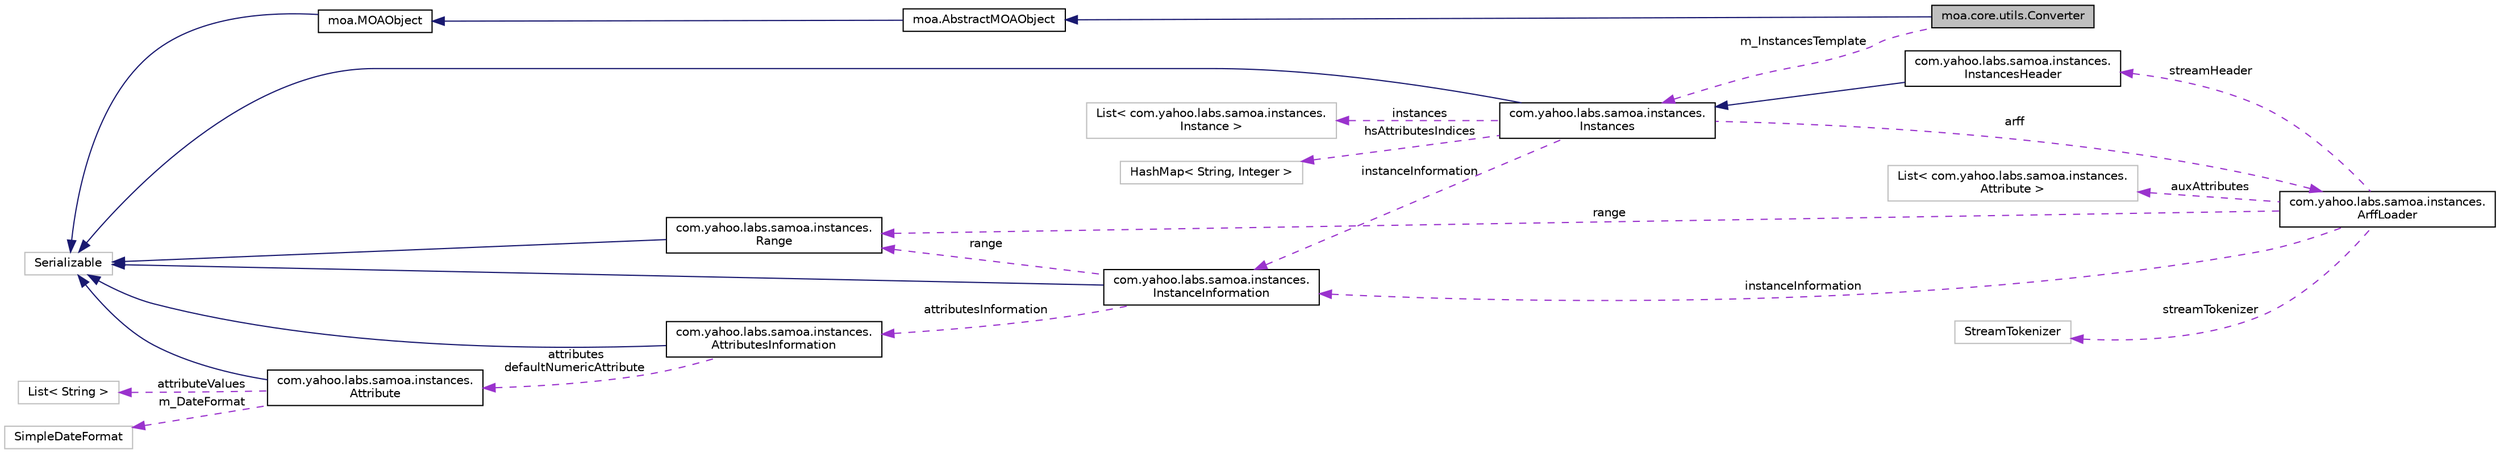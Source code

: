 digraph "moa.core.utils.Converter"
{
 // LATEX_PDF_SIZE
  edge [fontname="Helvetica",fontsize="10",labelfontname="Helvetica",labelfontsize="10"];
  node [fontname="Helvetica",fontsize="10",shape=record];
  rankdir="LR";
  Node1 [label="moa.core.utils.Converter",height=0.2,width=0.4,color="black", fillcolor="grey75", style="filled", fontcolor="black",tooltip=" "];
  Node2 -> Node1 [dir="back",color="midnightblue",fontsize="10",style="solid"];
  Node2 [label="moa.AbstractMOAObject",height=0.2,width=0.4,color="black", fillcolor="white", style="filled",URL="$classmoa_1_1_abstract_m_o_a_object.html",tooltip=" "];
  Node3 -> Node2 [dir="back",color="midnightblue",fontsize="10",style="solid"];
  Node3 [label="moa.MOAObject",height=0.2,width=0.4,color="black", fillcolor="white", style="filled",URL="$interfacemoa_1_1_m_o_a_object.html",tooltip=" "];
  Node4 -> Node3 [dir="back",color="midnightblue",fontsize="10",style="solid"];
  Node4 [label="Serializable",height=0.2,width=0.4,color="grey75", fillcolor="white", style="filled",tooltip=" "];
  Node5 -> Node1 [dir="back",color="darkorchid3",fontsize="10",style="dashed",label=" m_InstancesTemplate" ];
  Node5 [label="com.yahoo.labs.samoa.instances.\lInstances",height=0.2,width=0.4,color="black", fillcolor="white", style="filled",URL="$classcom_1_1yahoo_1_1labs_1_1samoa_1_1instances_1_1_instances.html",tooltip=" "];
  Node4 -> Node5 [dir="back",color="midnightblue",fontsize="10",style="solid"];
  Node6 -> Node5 [dir="back",color="darkorchid3",fontsize="10",style="dashed",label=" arff" ];
  Node6 [label="com.yahoo.labs.samoa.instances.\lArffLoader",height=0.2,width=0.4,color="black", fillcolor="white", style="filled",URL="$classcom_1_1yahoo_1_1labs_1_1samoa_1_1instances_1_1_arff_loader.html",tooltip=" "];
  Node7 -> Node6 [dir="back",color="darkorchid3",fontsize="10",style="dashed",label=" streamHeader" ];
  Node7 [label="com.yahoo.labs.samoa.instances.\lInstancesHeader",height=0.2,width=0.4,color="black", fillcolor="white", style="filled",URL="$classcom_1_1yahoo_1_1labs_1_1samoa_1_1instances_1_1_instances_header.html",tooltip=" "];
  Node5 -> Node7 [dir="back",color="midnightblue",fontsize="10",style="solid"];
  Node8 -> Node6 [dir="back",color="darkorchid3",fontsize="10",style="dashed",label=" auxAttributes" ];
  Node8 [label="List\< com.yahoo.labs.samoa.instances.\lAttribute \>",height=0.2,width=0.4,color="grey75", fillcolor="white", style="filled",tooltip=" "];
  Node9 -> Node6 [dir="back",color="darkorchid3",fontsize="10",style="dashed",label=" instanceInformation" ];
  Node9 [label="com.yahoo.labs.samoa.instances.\lInstanceInformation",height=0.2,width=0.4,color="black", fillcolor="white", style="filled",URL="$classcom_1_1yahoo_1_1labs_1_1samoa_1_1instances_1_1_instance_information.html",tooltip=" "];
  Node4 -> Node9 [dir="back",color="midnightblue",fontsize="10",style="solid"];
  Node10 -> Node9 [dir="back",color="darkorchid3",fontsize="10",style="dashed",label=" attributesInformation" ];
  Node10 [label="com.yahoo.labs.samoa.instances.\lAttributesInformation",height=0.2,width=0.4,color="black", fillcolor="white", style="filled",URL="$classcom_1_1yahoo_1_1labs_1_1samoa_1_1instances_1_1_attributes_information.html",tooltip=" "];
  Node4 -> Node10 [dir="back",color="midnightblue",fontsize="10",style="solid"];
  Node11 -> Node10 [dir="back",color="darkorchid3",fontsize="10",style="dashed",label=" attributes\ndefaultNumericAttribute" ];
  Node11 [label="com.yahoo.labs.samoa.instances.\lAttribute",height=0.2,width=0.4,color="black", fillcolor="white", style="filled",URL="$classcom_1_1yahoo_1_1labs_1_1samoa_1_1instances_1_1_attribute.html",tooltip=" "];
  Node4 -> Node11 [dir="back",color="midnightblue",fontsize="10",style="solid"];
  Node12 -> Node11 [dir="back",color="darkorchid3",fontsize="10",style="dashed",label=" attributeValues" ];
  Node12 [label="List\< String \>",height=0.2,width=0.4,color="grey75", fillcolor="white", style="filled",tooltip=" "];
  Node13 -> Node11 [dir="back",color="darkorchid3",fontsize="10",style="dashed",label=" m_DateFormat" ];
  Node13 [label="SimpleDateFormat",height=0.2,width=0.4,color="grey75", fillcolor="white", style="filled",tooltip=" "];
  Node14 -> Node9 [dir="back",color="darkorchid3",fontsize="10",style="dashed",label=" range" ];
  Node14 [label="com.yahoo.labs.samoa.instances.\lRange",height=0.2,width=0.4,color="black", fillcolor="white", style="filled",URL="$classcom_1_1yahoo_1_1labs_1_1samoa_1_1instances_1_1_range.html",tooltip=" "];
  Node4 -> Node14 [dir="back",color="midnightblue",fontsize="10",style="solid"];
  Node14 -> Node6 [dir="back",color="darkorchid3",fontsize="10",style="dashed",label=" range" ];
  Node15 -> Node6 [dir="back",color="darkorchid3",fontsize="10",style="dashed",label=" streamTokenizer" ];
  Node15 [label="StreamTokenizer",height=0.2,width=0.4,color="grey75", fillcolor="white", style="filled",tooltip=" "];
  Node16 -> Node5 [dir="back",color="darkorchid3",fontsize="10",style="dashed",label=" instances" ];
  Node16 [label="List\< com.yahoo.labs.samoa.instances.\lInstance \>",height=0.2,width=0.4,color="grey75", fillcolor="white", style="filled",tooltip=" "];
  Node9 -> Node5 [dir="back",color="darkorchid3",fontsize="10",style="dashed",label=" instanceInformation" ];
  Node17 -> Node5 [dir="back",color="darkorchid3",fontsize="10",style="dashed",label=" hsAttributesIndices" ];
  Node17 [label="HashMap\< String, Integer \>",height=0.2,width=0.4,color="grey75", fillcolor="white", style="filled",tooltip=" "];
}
